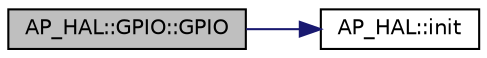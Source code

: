 digraph "AP_HAL::GPIO::GPIO"
{
 // INTERACTIVE_SVG=YES
  edge [fontname="Helvetica",fontsize="10",labelfontname="Helvetica",labelfontsize="10"];
  node [fontname="Helvetica",fontsize="10",shape=record];
  rankdir="LR";
  Node1 [label="AP_HAL::GPIO::GPIO",height=0.2,width=0.4,color="black", fillcolor="grey75", style="filled", fontcolor="black"];
  Node1 -> Node2 [color="midnightblue",fontsize="10",style="solid",fontname="Helvetica"];
  Node2 [label="AP_HAL::init",height=0.2,width=0.4,color="black", fillcolor="white", style="filled",URL="$namespaceAP__HAL.html#a87c4d9884f23daecd717a2cb4fa114c1"];
}
